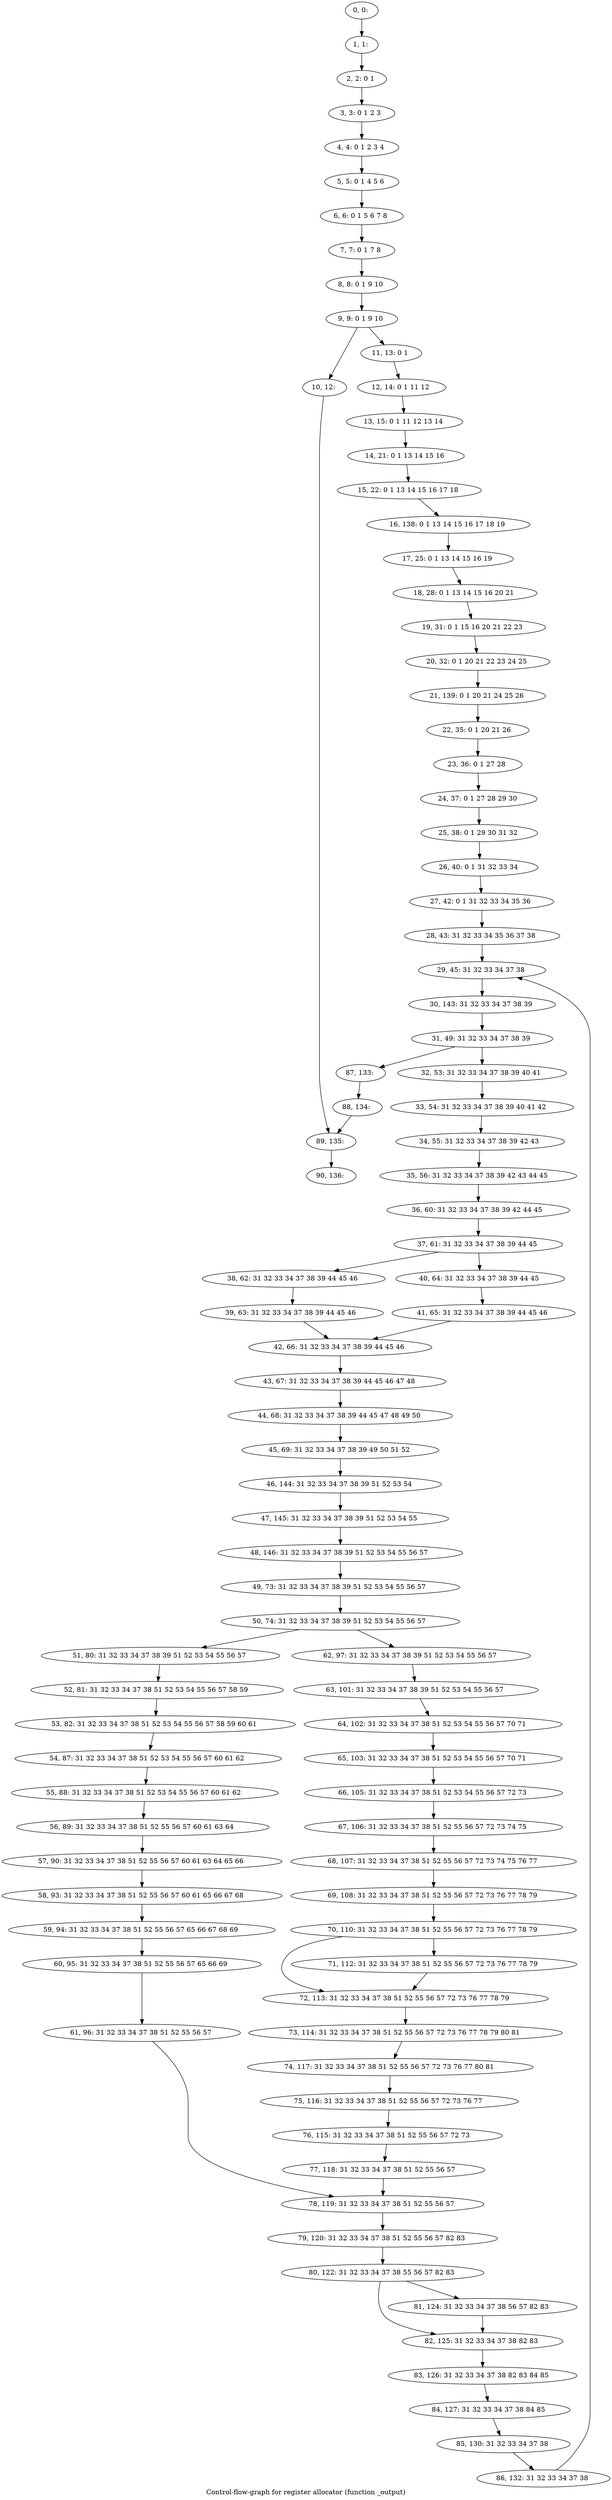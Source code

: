 digraph G {
graph [label="Control-flow-graph for register allocator (function _output)"]
0[label="0, 0: "];
1[label="1, 1: "];
2[label="2, 2: 0 1 "];
3[label="3, 3: 0 1 2 3 "];
4[label="4, 4: 0 1 2 3 4 "];
5[label="5, 5: 0 1 4 5 6 "];
6[label="6, 6: 0 1 5 6 7 8 "];
7[label="7, 7: 0 1 7 8 "];
8[label="8, 8: 0 1 9 10 "];
9[label="9, 9: 0 1 9 10 "];
10[label="10, 12: "];
11[label="11, 13: 0 1 "];
12[label="12, 14: 0 1 11 12 "];
13[label="13, 15: 0 1 11 12 13 14 "];
14[label="14, 21: 0 1 13 14 15 16 "];
15[label="15, 22: 0 1 13 14 15 16 17 18 "];
16[label="16, 138: 0 1 13 14 15 16 17 18 19 "];
17[label="17, 25: 0 1 13 14 15 16 19 "];
18[label="18, 28: 0 1 13 14 15 16 20 21 "];
19[label="19, 31: 0 1 15 16 20 21 22 23 "];
20[label="20, 32: 0 1 20 21 22 23 24 25 "];
21[label="21, 139: 0 1 20 21 24 25 26 "];
22[label="22, 35: 0 1 20 21 26 "];
23[label="23, 36: 0 1 27 28 "];
24[label="24, 37: 0 1 27 28 29 30 "];
25[label="25, 38: 0 1 29 30 31 32 "];
26[label="26, 40: 0 1 31 32 33 34 "];
27[label="27, 42: 0 1 31 32 33 34 35 36 "];
28[label="28, 43: 31 32 33 34 35 36 37 38 "];
29[label="29, 45: 31 32 33 34 37 38 "];
30[label="30, 143: 31 32 33 34 37 38 39 "];
31[label="31, 49: 31 32 33 34 37 38 39 "];
32[label="32, 53: 31 32 33 34 37 38 39 40 41 "];
33[label="33, 54: 31 32 33 34 37 38 39 40 41 42 "];
34[label="34, 55: 31 32 33 34 37 38 39 42 43 "];
35[label="35, 56: 31 32 33 34 37 38 39 42 43 44 45 "];
36[label="36, 60: 31 32 33 34 37 38 39 42 44 45 "];
37[label="37, 61: 31 32 33 34 37 38 39 44 45 "];
38[label="38, 62: 31 32 33 34 37 38 39 44 45 46 "];
39[label="39, 63: 31 32 33 34 37 38 39 44 45 46 "];
40[label="40, 64: 31 32 33 34 37 38 39 44 45 "];
41[label="41, 65: 31 32 33 34 37 38 39 44 45 46 "];
42[label="42, 66: 31 32 33 34 37 38 39 44 45 46 "];
43[label="43, 67: 31 32 33 34 37 38 39 44 45 46 47 48 "];
44[label="44, 68: 31 32 33 34 37 38 39 44 45 47 48 49 50 "];
45[label="45, 69: 31 32 33 34 37 38 39 49 50 51 52 "];
46[label="46, 144: 31 32 33 34 37 38 39 51 52 53 54 "];
47[label="47, 145: 31 32 33 34 37 38 39 51 52 53 54 55 "];
48[label="48, 146: 31 32 33 34 37 38 39 51 52 53 54 55 56 57 "];
49[label="49, 73: 31 32 33 34 37 38 39 51 52 53 54 55 56 57 "];
50[label="50, 74: 31 32 33 34 37 38 39 51 52 53 54 55 56 57 "];
51[label="51, 80: 31 32 33 34 37 38 39 51 52 53 54 55 56 57 "];
52[label="52, 81: 31 32 33 34 37 38 51 52 53 54 55 56 57 58 59 "];
53[label="53, 82: 31 32 33 34 37 38 51 52 53 54 55 56 57 58 59 60 61 "];
54[label="54, 87: 31 32 33 34 37 38 51 52 53 54 55 56 57 60 61 62 "];
55[label="55, 88: 31 32 33 34 37 38 51 52 53 54 55 56 57 60 61 62 "];
56[label="56, 89: 31 32 33 34 37 38 51 52 55 56 57 60 61 63 64 "];
57[label="57, 90: 31 32 33 34 37 38 51 52 55 56 57 60 61 63 64 65 66 "];
58[label="58, 93: 31 32 33 34 37 38 51 52 55 56 57 60 61 65 66 67 68 "];
59[label="59, 94: 31 32 33 34 37 38 51 52 55 56 57 65 66 67 68 69 "];
60[label="60, 95: 31 32 33 34 37 38 51 52 55 56 57 65 66 69 "];
61[label="61, 96: 31 32 33 34 37 38 51 52 55 56 57 "];
62[label="62, 97: 31 32 33 34 37 38 39 51 52 53 54 55 56 57 "];
63[label="63, 101: 31 32 33 34 37 38 39 51 52 53 54 55 56 57 "];
64[label="64, 102: 31 32 33 34 37 38 51 52 53 54 55 56 57 70 71 "];
65[label="65, 103: 31 32 33 34 37 38 51 52 53 54 55 56 57 70 71 "];
66[label="66, 105: 31 32 33 34 37 38 51 52 53 54 55 56 57 72 73 "];
67[label="67, 106: 31 32 33 34 37 38 51 52 55 56 57 72 73 74 75 "];
68[label="68, 107: 31 32 33 34 37 38 51 52 55 56 57 72 73 74 75 76 77 "];
69[label="69, 108: 31 32 33 34 37 38 51 52 55 56 57 72 73 76 77 78 79 "];
70[label="70, 110: 31 32 33 34 37 38 51 52 55 56 57 72 73 76 77 78 79 "];
71[label="71, 112: 31 32 33 34 37 38 51 52 55 56 57 72 73 76 77 78 79 "];
72[label="72, 113: 31 32 33 34 37 38 51 52 55 56 57 72 73 76 77 78 79 "];
73[label="73, 114: 31 32 33 34 37 38 51 52 55 56 57 72 73 76 77 78 79 80 81 "];
74[label="74, 117: 31 32 33 34 37 38 51 52 55 56 57 72 73 76 77 80 81 "];
75[label="75, 116: 31 32 33 34 37 38 51 52 55 56 57 72 73 76 77 "];
76[label="76, 115: 31 32 33 34 37 38 51 52 55 56 57 72 73 "];
77[label="77, 118: 31 32 33 34 37 38 51 52 55 56 57 "];
78[label="78, 119: 31 32 33 34 37 38 51 52 55 56 57 "];
79[label="79, 120: 31 32 33 34 37 38 51 52 55 56 57 82 83 "];
80[label="80, 122: 31 32 33 34 37 38 55 56 57 82 83 "];
81[label="81, 124: 31 32 33 34 37 38 56 57 82 83 "];
82[label="82, 125: 31 32 33 34 37 38 82 83 "];
83[label="83, 126: 31 32 33 34 37 38 82 83 84 85 "];
84[label="84, 127: 31 32 33 34 37 38 84 85 "];
85[label="85, 130: 31 32 33 34 37 38 "];
86[label="86, 132: 31 32 33 34 37 38 "];
87[label="87, 133: "];
88[label="88, 134: "];
89[label="89, 135: "];
90[label="90, 136: "];
0->1 ;
1->2 ;
2->3 ;
3->4 ;
4->5 ;
5->6 ;
6->7 ;
7->8 ;
8->9 ;
9->10 ;
9->11 ;
10->89 ;
11->12 ;
12->13 ;
13->14 ;
14->15 ;
15->16 ;
16->17 ;
17->18 ;
18->19 ;
19->20 ;
20->21 ;
21->22 ;
22->23 ;
23->24 ;
24->25 ;
25->26 ;
26->27 ;
27->28 ;
28->29 ;
29->30 ;
30->31 ;
31->32 ;
31->87 ;
32->33 ;
33->34 ;
34->35 ;
35->36 ;
36->37 ;
37->38 ;
37->40 ;
38->39 ;
39->42 ;
40->41 ;
41->42 ;
42->43 ;
43->44 ;
44->45 ;
45->46 ;
46->47 ;
47->48 ;
48->49 ;
49->50 ;
50->51 ;
50->62 ;
51->52 ;
52->53 ;
53->54 ;
54->55 ;
55->56 ;
56->57 ;
57->58 ;
58->59 ;
59->60 ;
60->61 ;
61->78 ;
62->63 ;
63->64 ;
64->65 ;
65->66 ;
66->67 ;
67->68 ;
68->69 ;
69->70 ;
70->71 ;
70->72 ;
71->72 ;
72->73 ;
73->74 ;
74->75 ;
75->76 ;
76->77 ;
77->78 ;
78->79 ;
79->80 ;
80->81 ;
80->82 ;
81->82 ;
82->83 ;
83->84 ;
84->85 ;
85->86 ;
86->29 ;
87->88 ;
88->89 ;
89->90 ;
}
